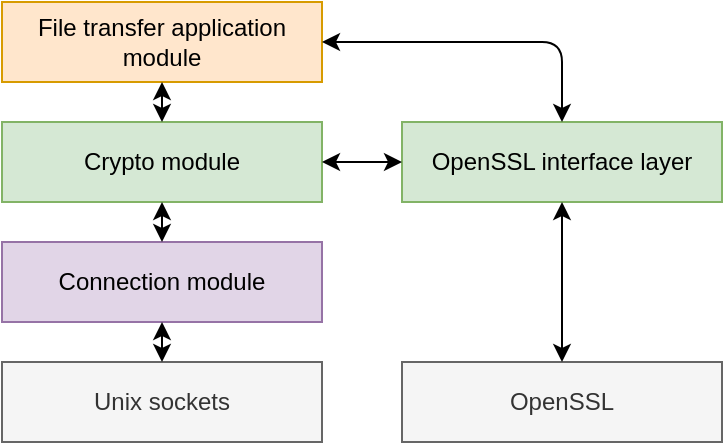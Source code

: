 <mxfile version="10.6.8" type="device"><diagram id="PAyTMkvYhA8aOOEImq70" name="Page-1"><mxGraphModel dx="754" dy="761" grid="1" gridSize="10" guides="1" tooltips="1" connect="1" arrows="1" fold="1" page="1" pageScale="1" pageWidth="827" pageHeight="1169" math="0" shadow="0"><root><mxCell id="0"/><mxCell id="1" parent="0"/><mxCell id="VwxKfB1L0BYpiDuYWO3C-1" value="File transfer application module" style="rounded=0;whiteSpace=wrap;html=1;fillColor=#ffe6cc;strokeColor=#d79b00;" parent="1" vertex="1"><mxGeometry x="40" y="40" width="160" height="40" as="geometry"/></mxCell><mxCell id="VwxKfB1L0BYpiDuYWO3C-2" value="Crypto module&lt;br&gt;" style="rounded=0;whiteSpace=wrap;html=1;fillColor=#d5e8d4;strokeColor=#82b366;" parent="1" vertex="1"><mxGeometry x="40" y="100" width="160" height="40" as="geometry"/></mxCell><mxCell id="VwxKfB1L0BYpiDuYWO3C-3" value="OpenSSL interface layer" style="rounded=0;whiteSpace=wrap;html=1;fillColor=#d5e8d4;strokeColor=#82b366;" parent="1" vertex="1"><mxGeometry x="240" y="100" width="160" height="40" as="geometry"/></mxCell><mxCell id="VwxKfB1L0BYpiDuYWO3C-5" value="Connection module" style="rounded=0;whiteSpace=wrap;html=1;fillColor=#e1d5e7;strokeColor=#9673a6;" parent="1" vertex="1"><mxGeometry x="40" y="160" width="160" height="40" as="geometry"/></mxCell><mxCell id="VwxKfB1L0BYpiDuYWO3C-6" value="Unix sockets" style="rounded=0;whiteSpace=wrap;html=1;fillColor=#f5f5f5;strokeColor=#666666;fontColor=#333333;" parent="1" vertex="1"><mxGeometry x="40" y="220" width="160" height="40" as="geometry"/></mxCell><mxCell id="VwxKfB1L0BYpiDuYWO3C-7" value="" style="endArrow=classic;startArrow=classic;html=1;entryX=0;entryY=0.5;entryDx=0;entryDy=0;exitX=1;exitY=0.5;exitDx=0;exitDy=0;" parent="1" source="VwxKfB1L0BYpiDuYWO3C-2" target="VwxKfB1L0BYpiDuYWO3C-3" edge="1"><mxGeometry width="50" height="50" relative="1" as="geometry"><mxPoint x="40" y="270" as="sourcePoint"/><mxPoint x="90" y="220" as="targetPoint"/></mxGeometry></mxCell><mxCell id="VwxKfB1L0BYpiDuYWO3C-8" value="" style="endArrow=classic;startArrow=classic;html=1;entryX=0.5;entryY=0;entryDx=0;entryDy=0;exitX=1;exitY=0.5;exitDx=0;exitDy=0;" parent="1" source="VwxKfB1L0BYpiDuYWO3C-1" target="VwxKfB1L0BYpiDuYWO3C-3" edge="1"><mxGeometry width="50" height="50" relative="1" as="geometry"><mxPoint x="40" y="270" as="sourcePoint"/><mxPoint x="90" y="220" as="targetPoint"/><Array as="points"><mxPoint x="320" y="60"/></Array></mxGeometry></mxCell><mxCell id="0B9CyA3Ecqa36H4a8cxm-1" value="OpenSSL" style="rounded=0;whiteSpace=wrap;html=1;fillColor=#f5f5f5;strokeColor=#666666;fontColor=#333333;" parent="1" vertex="1"><mxGeometry x="240" y="220" width="160" height="40" as="geometry"/></mxCell><mxCell id="0B9CyA3Ecqa36H4a8cxm-2" value="" style="endArrow=classic;startArrow=classic;html=1;entryX=0.5;entryY=1;entryDx=0;entryDy=0;exitX=0.5;exitY=0;exitDx=0;exitDy=0;" parent="1" source="VwxKfB1L0BYpiDuYWO3C-2" target="VwxKfB1L0BYpiDuYWO3C-1" edge="1"><mxGeometry width="50" height="50" relative="1" as="geometry"><mxPoint x="40" y="290" as="sourcePoint"/><mxPoint x="90" y="240" as="targetPoint"/></mxGeometry></mxCell><mxCell id="0B9CyA3Ecqa36H4a8cxm-3" value="" style="endArrow=classic;startArrow=classic;html=1;entryX=0.5;entryY=1;entryDx=0;entryDy=0;exitX=0.5;exitY=0;exitDx=0;exitDy=0;" parent="1" source="VwxKfB1L0BYpiDuYWO3C-5" target="VwxKfB1L0BYpiDuYWO3C-2" edge="1"><mxGeometry width="50" height="50" relative="1" as="geometry"><mxPoint x="40" y="330" as="sourcePoint"/><mxPoint x="90" y="280" as="targetPoint"/></mxGeometry></mxCell><mxCell id="0B9CyA3Ecqa36H4a8cxm-4" value="" style="endArrow=classic;startArrow=classic;html=1;entryX=0.5;entryY=1;entryDx=0;entryDy=0;exitX=0.5;exitY=0;exitDx=0;exitDy=0;" parent="1" source="VwxKfB1L0BYpiDuYWO3C-6" target="VwxKfB1L0BYpiDuYWO3C-5" edge="1"><mxGeometry width="50" height="50" relative="1" as="geometry"><mxPoint x="40" y="330" as="sourcePoint"/><mxPoint x="90" y="280" as="targetPoint"/></mxGeometry></mxCell><mxCell id="0B9CyA3Ecqa36H4a8cxm-5" value="" style="endArrow=classic;startArrow=classic;html=1;entryX=0.5;entryY=1;entryDx=0;entryDy=0;exitX=0.5;exitY=0;exitDx=0;exitDy=0;" parent="1" source="0B9CyA3Ecqa36H4a8cxm-1" target="VwxKfB1L0BYpiDuYWO3C-3" edge="1"><mxGeometry width="50" height="50" relative="1" as="geometry"><mxPoint x="40" y="330" as="sourcePoint"/><mxPoint x="90" y="280" as="targetPoint"/></mxGeometry></mxCell></root></mxGraphModel></diagram></mxfile>
